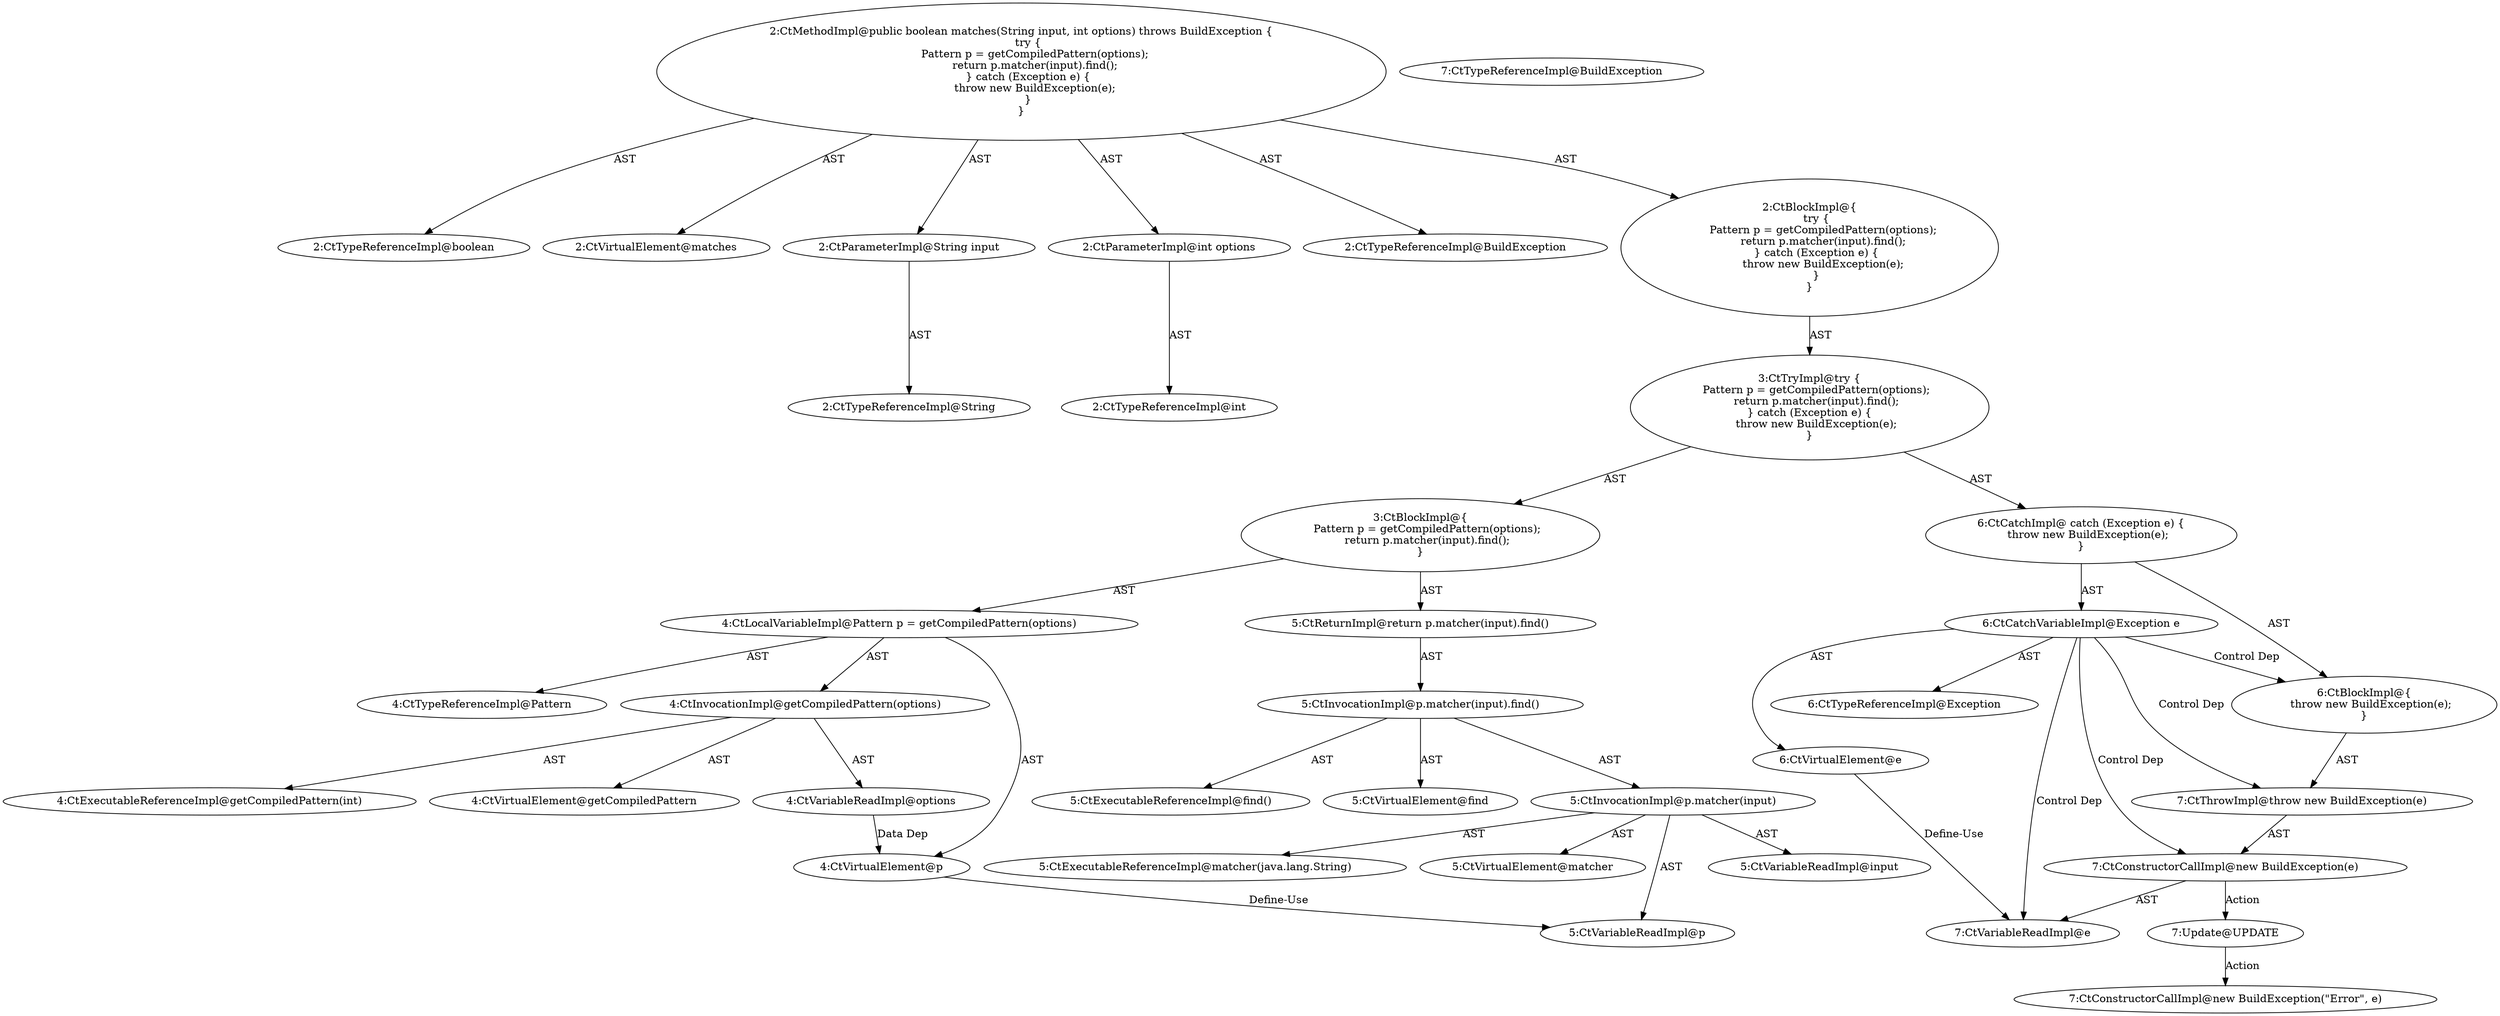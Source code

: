 digraph "matches#?,String,int" {
0 [label="2:CtTypeReferenceImpl@boolean" shape=ellipse]
1 [label="2:CtVirtualElement@matches" shape=ellipse]
2 [label="2:CtParameterImpl@String input" shape=ellipse]
3 [label="2:CtTypeReferenceImpl@String" shape=ellipse]
4 [label="2:CtParameterImpl@int options" shape=ellipse]
5 [label="2:CtTypeReferenceImpl@int" shape=ellipse]
6 [label="2:CtTypeReferenceImpl@BuildException" shape=ellipse]
7 [label="4:CtTypeReferenceImpl@Pattern" shape=ellipse]
8 [label="4:CtExecutableReferenceImpl@getCompiledPattern(int)" shape=ellipse]
9 [label="4:CtVirtualElement@getCompiledPattern" shape=ellipse]
10 [label="4:CtVariableReadImpl@options" shape=ellipse]
11 [label="4:CtInvocationImpl@getCompiledPattern(options)" shape=ellipse]
12 [label="4:CtVirtualElement@p" shape=ellipse]
13 [label="4:CtLocalVariableImpl@Pattern p = getCompiledPattern(options)" shape=ellipse]
14 [label="5:CtExecutableReferenceImpl@find()" shape=ellipse]
15 [label="5:CtVirtualElement@find" shape=ellipse]
16 [label="5:CtExecutableReferenceImpl@matcher(java.lang.String)" shape=ellipse]
17 [label="5:CtVirtualElement@matcher" shape=ellipse]
18 [label="5:CtVariableReadImpl@p" shape=ellipse]
19 [label="5:CtVariableReadImpl@input" shape=ellipse]
20 [label="5:CtInvocationImpl@p.matcher(input)" shape=ellipse]
21 [label="5:CtInvocationImpl@p.matcher(input).find()" shape=ellipse]
22 [label="5:CtReturnImpl@return p.matcher(input).find()" shape=ellipse]
23 [label="3:CtBlockImpl@\{
    Pattern p = getCompiledPattern(options);
    return p.matcher(input).find();
\}" shape=ellipse]
24 [label="6:CtVirtualElement@e" shape=ellipse]
25 [label="6:CtTypeReferenceImpl@Exception" shape=ellipse]
26 [label="6:CtCatchVariableImpl@Exception e" shape=ellipse]
27 [label="7:CtTypeReferenceImpl@BuildException" shape=ellipse]
28 [label="7:CtVariableReadImpl@e" shape=ellipse]
29 [label="7:CtConstructorCallImpl@new BuildException(e)" shape=ellipse]
30 [label="7:CtThrowImpl@throw new BuildException(e)" shape=ellipse]
31 [label="6:CtBlockImpl@\{
    throw new BuildException(e);
\}" shape=ellipse]
32 [label="6:CtCatchImpl@ catch (Exception e) \{
    throw new BuildException(e);
\}" shape=ellipse]
33 [label="3:CtTryImpl@try \{
    Pattern p = getCompiledPattern(options);
    return p.matcher(input).find();
\} catch (Exception e) \{
    throw new BuildException(e);
\}" shape=ellipse]
34 [label="2:CtBlockImpl@\{
    try \{
        Pattern p = getCompiledPattern(options);
        return p.matcher(input).find();
    \} catch (Exception e) \{
        throw new BuildException(e);
    \}
\}" shape=ellipse]
35 [label="2:CtMethodImpl@public boolean matches(String input, int options) throws BuildException \{
    try \{
        Pattern p = getCompiledPattern(options);
        return p.matcher(input).find();
    \} catch (Exception e) \{
        throw new BuildException(e);
    \}
\}" shape=ellipse]
36 [label="7:Update@UPDATE" shape=ellipse]
37 [label="7:CtConstructorCallImpl@new BuildException(\"Error\", e)" shape=ellipse]
2 -> 3 [label="AST"];
4 -> 5 [label="AST"];
10 -> 12 [label="Data Dep"];
11 -> 9 [label="AST"];
11 -> 8 [label="AST"];
11 -> 10 [label="AST"];
12 -> 18 [label="Define-Use"];
13 -> 12 [label="AST"];
13 -> 7 [label="AST"];
13 -> 11 [label="AST"];
20 -> 17 [label="AST"];
20 -> 18 [label="AST"];
20 -> 16 [label="AST"];
20 -> 19 [label="AST"];
21 -> 15 [label="AST"];
21 -> 20 [label="AST"];
21 -> 14 [label="AST"];
22 -> 21 [label="AST"];
23 -> 13 [label="AST"];
23 -> 22 [label="AST"];
24 -> 28 [label="Define-Use"];
26 -> 24 [label="AST"];
26 -> 25 [label="AST"];
26 -> 31 [label="Control Dep"];
26 -> 30 [label="Control Dep"];
26 -> 29 [label="Control Dep"];
26 -> 28 [label="Control Dep"];
29 -> 28 [label="AST"];
29 -> 36 [label="Action"];
30 -> 29 [label="AST"];
31 -> 30 [label="AST"];
32 -> 26 [label="AST"];
32 -> 31 [label="AST"];
33 -> 23 [label="AST"];
33 -> 32 [label="AST"];
34 -> 33 [label="AST"];
35 -> 1 [label="AST"];
35 -> 0 [label="AST"];
35 -> 2 [label="AST"];
35 -> 4 [label="AST"];
35 -> 6 [label="AST"];
35 -> 34 [label="AST"];
36 -> 37 [label="Action"];
}